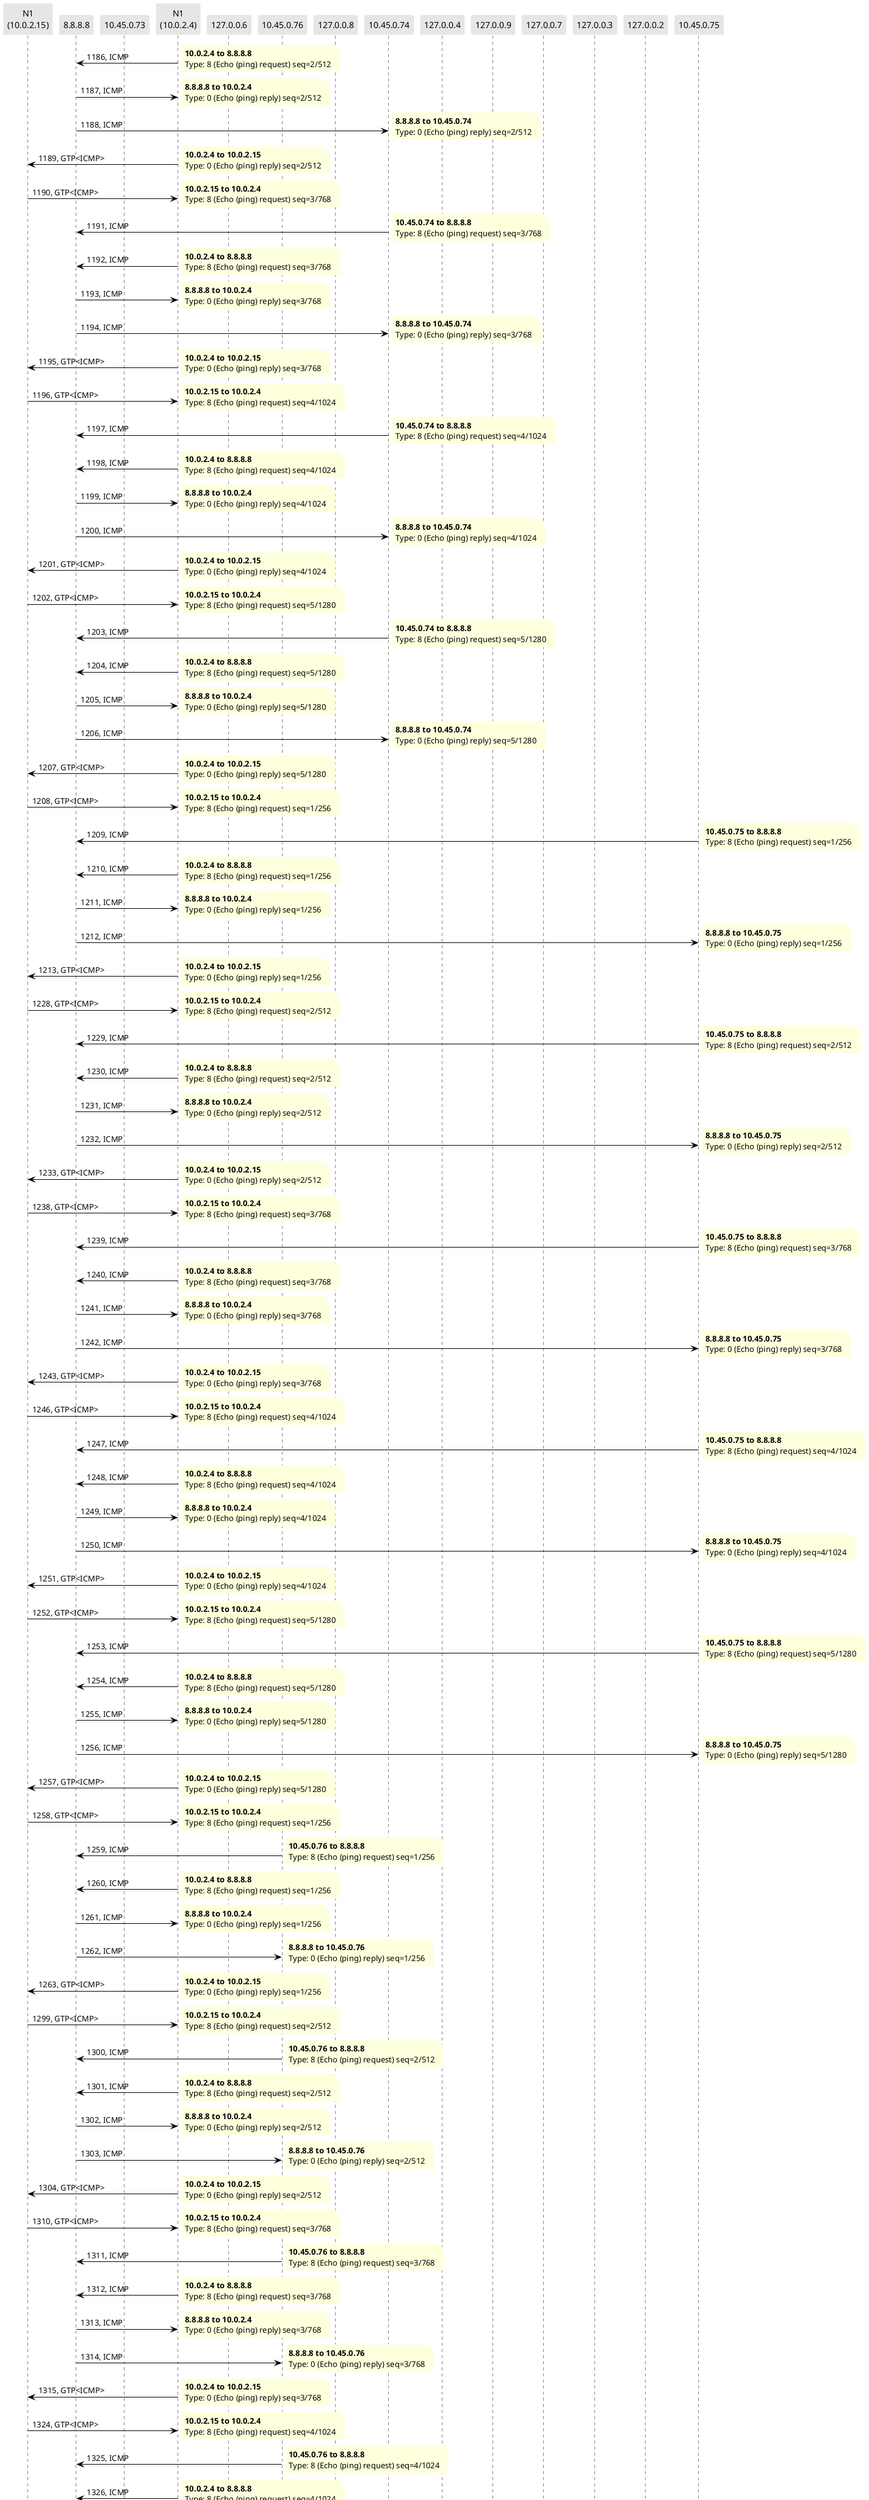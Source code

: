 @startuml
skinparam shadowing false
skinparam NoteBorderColor white
skinparam sequence {
    ArrowColor black
    LifeLineBorderColor black
    LifeLineBackgroundColor black
    ParticipantBorderColor white
    ParticipantBackgroundColor #e6e6e6
}
participant "N1\n(10.0.2.15)" as 10.0.2.15
participant "8.8.8.8"
participant "10.45.0.73"
participant "N1\n(10.0.2.4)" as 10.0.2.4
participant "127.0.0.6"
participant "10.45.0.76"
participant "127.0.0.8"
participant "10.45.0.74"
participant "127.0.0.4"
participant "127.0.0.9"
participant "127.0.0.7"
participant "127.0.0.3"
participant "127.0.0.2"
participant "10.45.0.75"

"10.0.2.4" -> "8.8.8.8": 1186, ICMP

note right
**10.0.2.4 to 8.8.8.8**
Type: 8 (Echo (ping) request) seq=2/512
end note

"8.8.8.8" -> "10.0.2.4": 1187, ICMP

note right
**8.8.8.8 to 10.0.2.4**
Type: 0 (Echo (ping) reply) seq=2/512
end note

"8.8.8.8" -> "10.45.0.74": 1188, ICMP

note right
**8.8.8.8 to 10.45.0.74**
Type: 0 (Echo (ping) reply) seq=2/512
end note

"10.0.2.4" -> "10.0.2.15": 1189, GTP<ICMP>

note right
**10.0.2.4 to 10.0.2.15**
Type: 0 (Echo (ping) reply) seq=2/512
end note

"10.0.2.15" -> "10.0.2.4": 1190, GTP<ICMP>

note right
**10.0.2.15 to 10.0.2.4**
Type: 8 (Echo (ping) request) seq=3/768
end note

"10.45.0.74" -> "8.8.8.8": 1191, ICMP

note right
**10.45.0.74 to 8.8.8.8**
Type: 8 (Echo (ping) request) seq=3/768
end note

"10.0.2.4" -> "8.8.8.8": 1192, ICMP

note right
**10.0.2.4 to 8.8.8.8**
Type: 8 (Echo (ping) request) seq=3/768
end note

"8.8.8.8" -> "10.0.2.4": 1193, ICMP

note right
**8.8.8.8 to 10.0.2.4**
Type: 0 (Echo (ping) reply) seq=3/768
end note

"8.8.8.8" -> "10.45.0.74": 1194, ICMP

note right
**8.8.8.8 to 10.45.0.74**
Type: 0 (Echo (ping) reply) seq=3/768
end note

"10.0.2.4" -> "10.0.2.15": 1195, GTP<ICMP>

note right
**10.0.2.4 to 10.0.2.15**
Type: 0 (Echo (ping) reply) seq=3/768
end note

"10.0.2.15" -> "10.0.2.4": 1196, GTP<ICMP>

note right
**10.0.2.15 to 10.0.2.4**
Type: 8 (Echo (ping) request) seq=4/1024
end note

"10.45.0.74" -> "8.8.8.8": 1197, ICMP

note right
**10.45.0.74 to 8.8.8.8**
Type: 8 (Echo (ping) request) seq=4/1024
end note

"10.0.2.4" -> "8.8.8.8": 1198, ICMP

note right
**10.0.2.4 to 8.8.8.8**
Type: 8 (Echo (ping) request) seq=4/1024
end note

"8.8.8.8" -> "10.0.2.4": 1199, ICMP

note right
**8.8.8.8 to 10.0.2.4**
Type: 0 (Echo (ping) reply) seq=4/1024
end note

"8.8.8.8" -> "10.45.0.74": 1200, ICMP

note right
**8.8.8.8 to 10.45.0.74**
Type: 0 (Echo (ping) reply) seq=4/1024
end note

"10.0.2.4" -> "10.0.2.15": 1201, GTP<ICMP>

note right
**10.0.2.4 to 10.0.2.15**
Type: 0 (Echo (ping) reply) seq=4/1024
end note

"10.0.2.15" -> "10.0.2.4": 1202, GTP<ICMP>

note right
**10.0.2.15 to 10.0.2.4**
Type: 8 (Echo (ping) request) seq=5/1280
end note

"10.45.0.74" -> "8.8.8.8": 1203, ICMP

note right
**10.45.0.74 to 8.8.8.8**
Type: 8 (Echo (ping) request) seq=5/1280
end note

"10.0.2.4" -> "8.8.8.8": 1204, ICMP

note right
**10.0.2.4 to 8.8.8.8**
Type: 8 (Echo (ping) request) seq=5/1280
end note

"8.8.8.8" -> "10.0.2.4": 1205, ICMP

note right
**8.8.8.8 to 10.0.2.4**
Type: 0 (Echo (ping) reply) seq=5/1280
end note

"8.8.8.8" -> "10.45.0.74": 1206, ICMP

note right
**8.8.8.8 to 10.45.0.74**
Type: 0 (Echo (ping) reply) seq=5/1280
end note

"10.0.2.4" -> "10.0.2.15": 1207, GTP<ICMP>

note right
**10.0.2.4 to 10.0.2.15**
Type: 0 (Echo (ping) reply) seq=5/1280
end note

"10.0.2.15" -> "10.0.2.4": 1208, GTP<ICMP>

note right
**10.0.2.15 to 10.0.2.4**
Type: 8 (Echo (ping) request) seq=1/256
end note

"10.45.0.75" -> "8.8.8.8": 1209, ICMP

note right
**10.45.0.75 to 8.8.8.8**
Type: 8 (Echo (ping) request) seq=1/256
end note

"10.0.2.4" -> "8.8.8.8": 1210, ICMP

note right
**10.0.2.4 to 8.8.8.8**
Type: 8 (Echo (ping) request) seq=1/256
end note

"8.8.8.8" -> "10.0.2.4": 1211, ICMP

note right
**8.8.8.8 to 10.0.2.4**
Type: 0 (Echo (ping) reply) seq=1/256
end note

"8.8.8.8" -> "10.45.0.75": 1212, ICMP

note right
**8.8.8.8 to 10.45.0.75**
Type: 0 (Echo (ping) reply) seq=1/256
end note

"10.0.2.4" -> "10.0.2.15": 1213, GTP<ICMP>

note right
**10.0.2.4 to 10.0.2.15**
Type: 0 (Echo (ping) reply) seq=1/256
end note

"10.0.2.15" -> "10.0.2.4": 1228, GTP<ICMP>

note right
**10.0.2.15 to 10.0.2.4**
Type: 8 (Echo (ping) request) seq=2/512
end note

"10.45.0.75" -> "8.8.8.8": 1229, ICMP

note right
**10.45.0.75 to 8.8.8.8**
Type: 8 (Echo (ping) request) seq=2/512
end note

"10.0.2.4" -> "8.8.8.8": 1230, ICMP

note right
**10.0.2.4 to 8.8.8.8**
Type: 8 (Echo (ping) request) seq=2/512
end note

"8.8.8.8" -> "10.0.2.4": 1231, ICMP

note right
**8.8.8.8 to 10.0.2.4**
Type: 0 (Echo (ping) reply) seq=2/512
end note

"8.8.8.8" -> "10.45.0.75": 1232, ICMP

note right
**8.8.8.8 to 10.45.0.75**
Type: 0 (Echo (ping) reply) seq=2/512
end note

"10.0.2.4" -> "10.0.2.15": 1233, GTP<ICMP>

note right
**10.0.2.4 to 10.0.2.15**
Type: 0 (Echo (ping) reply) seq=2/512
end note

"10.0.2.15" -> "10.0.2.4": 1238, GTP<ICMP>

note right
**10.0.2.15 to 10.0.2.4**
Type: 8 (Echo (ping) request) seq=3/768
end note

"10.45.0.75" -> "8.8.8.8": 1239, ICMP

note right
**10.45.0.75 to 8.8.8.8**
Type: 8 (Echo (ping) request) seq=3/768
end note

"10.0.2.4" -> "8.8.8.8": 1240, ICMP

note right
**10.0.2.4 to 8.8.8.8**
Type: 8 (Echo (ping) request) seq=3/768
end note

"8.8.8.8" -> "10.0.2.4": 1241, ICMP

note right
**8.8.8.8 to 10.0.2.4**
Type: 0 (Echo (ping) reply) seq=3/768
end note

"8.8.8.8" -> "10.45.0.75": 1242, ICMP

note right
**8.8.8.8 to 10.45.0.75**
Type: 0 (Echo (ping) reply) seq=3/768
end note

"10.0.2.4" -> "10.0.2.15": 1243, GTP<ICMP>

note right
**10.0.2.4 to 10.0.2.15**
Type: 0 (Echo (ping) reply) seq=3/768
end note

"10.0.2.15" -> "10.0.2.4": 1246, GTP<ICMP>

note right
**10.0.2.15 to 10.0.2.4**
Type: 8 (Echo (ping) request) seq=4/1024
end note

"10.45.0.75" -> "8.8.8.8": 1247, ICMP

note right
**10.45.0.75 to 8.8.8.8**
Type: 8 (Echo (ping) request) seq=4/1024
end note

"10.0.2.4" -> "8.8.8.8": 1248, ICMP

note right
**10.0.2.4 to 8.8.8.8**
Type: 8 (Echo (ping) request) seq=4/1024
end note

"8.8.8.8" -> "10.0.2.4": 1249, ICMP

note right
**8.8.8.8 to 10.0.2.4**
Type: 0 (Echo (ping) reply) seq=4/1024
end note

"8.8.8.8" -> "10.45.0.75": 1250, ICMP

note right
**8.8.8.8 to 10.45.0.75**
Type: 0 (Echo (ping) reply) seq=4/1024
end note

"10.0.2.4" -> "10.0.2.15": 1251, GTP<ICMP>

note right
**10.0.2.4 to 10.0.2.15**
Type: 0 (Echo (ping) reply) seq=4/1024
end note

"10.0.2.15" -> "10.0.2.4": 1252, GTP<ICMP>

note right
**10.0.2.15 to 10.0.2.4**
Type: 8 (Echo (ping) request) seq=5/1280
end note

"10.45.0.75" -> "8.8.8.8": 1253, ICMP

note right
**10.45.0.75 to 8.8.8.8**
Type: 8 (Echo (ping) request) seq=5/1280
end note

"10.0.2.4" -> "8.8.8.8": 1254, ICMP

note right
**10.0.2.4 to 8.8.8.8**
Type: 8 (Echo (ping) request) seq=5/1280
end note

"8.8.8.8" -> "10.0.2.4": 1255, ICMP

note right
**8.8.8.8 to 10.0.2.4**
Type: 0 (Echo (ping) reply) seq=5/1280
end note

"8.8.8.8" -> "10.45.0.75": 1256, ICMP

note right
**8.8.8.8 to 10.45.0.75**
Type: 0 (Echo (ping) reply) seq=5/1280
end note

"10.0.2.4" -> "10.0.2.15": 1257, GTP<ICMP>

note right
**10.0.2.4 to 10.0.2.15**
Type: 0 (Echo (ping) reply) seq=5/1280
end note

"10.0.2.15" -> "10.0.2.4": 1258, GTP<ICMP>

note right
**10.0.2.15 to 10.0.2.4**
Type: 8 (Echo (ping) request) seq=1/256
end note

"10.45.0.76" -> "8.8.8.8": 1259, ICMP

note right
**10.45.0.76 to 8.8.8.8**
Type: 8 (Echo (ping) request) seq=1/256
end note

"10.0.2.4" -> "8.8.8.8": 1260, ICMP

note right
**10.0.2.4 to 8.8.8.8**
Type: 8 (Echo (ping) request) seq=1/256
end note

"8.8.8.8" -> "10.0.2.4": 1261, ICMP

note right
**8.8.8.8 to 10.0.2.4**
Type: 0 (Echo (ping) reply) seq=1/256
end note

"8.8.8.8" -> "10.45.0.76": 1262, ICMP

note right
**8.8.8.8 to 10.45.0.76**
Type: 0 (Echo (ping) reply) seq=1/256
end note

"10.0.2.4" -> "10.0.2.15": 1263, GTP<ICMP>

note right
**10.0.2.4 to 10.0.2.15**
Type: 0 (Echo (ping) reply) seq=1/256
end note

"10.0.2.15" -> "10.0.2.4": 1299, GTP<ICMP>

note right
**10.0.2.15 to 10.0.2.4**
Type: 8 (Echo (ping) request) seq=2/512
end note

"10.45.0.76" -> "8.8.8.8": 1300, ICMP

note right
**10.45.0.76 to 8.8.8.8**
Type: 8 (Echo (ping) request) seq=2/512
end note

"10.0.2.4" -> "8.8.8.8": 1301, ICMP

note right
**10.0.2.4 to 8.8.8.8**
Type: 8 (Echo (ping) request) seq=2/512
end note

"8.8.8.8" -> "10.0.2.4": 1302, ICMP

note right
**8.8.8.8 to 10.0.2.4**
Type: 0 (Echo (ping) reply) seq=2/512
end note

"8.8.8.8" -> "10.45.0.76": 1303, ICMP

note right
**8.8.8.8 to 10.45.0.76**
Type: 0 (Echo (ping) reply) seq=2/512
end note

"10.0.2.4" -> "10.0.2.15": 1304, GTP<ICMP>

note right
**10.0.2.4 to 10.0.2.15**
Type: 0 (Echo (ping) reply) seq=2/512
end note

"10.0.2.15" -> "10.0.2.4": 1310, GTP<ICMP>

note right
**10.0.2.15 to 10.0.2.4**
Type: 8 (Echo (ping) request) seq=3/768
end note

"10.45.0.76" -> "8.8.8.8": 1311, ICMP

note right
**10.45.0.76 to 8.8.8.8**
Type: 8 (Echo (ping) request) seq=3/768
end note

"10.0.2.4" -> "8.8.8.8": 1312, ICMP

note right
**10.0.2.4 to 8.8.8.8**
Type: 8 (Echo (ping) request) seq=3/768
end note

"8.8.8.8" -> "10.0.2.4": 1313, ICMP

note right
**8.8.8.8 to 10.0.2.4**
Type: 0 (Echo (ping) reply) seq=3/768
end note

"8.8.8.8" -> "10.45.0.76": 1314, ICMP

note right
**8.8.8.8 to 10.45.0.76**
Type: 0 (Echo (ping) reply) seq=3/768
end note

"10.0.2.4" -> "10.0.2.15": 1315, GTP<ICMP>

note right
**10.0.2.4 to 10.0.2.15**
Type: 0 (Echo (ping) reply) seq=3/768
end note

"10.0.2.15" -> "10.0.2.4": 1324, GTP<ICMP>

note right
**10.0.2.15 to 10.0.2.4**
Type: 8 (Echo (ping) request) seq=4/1024
end note

"10.45.0.76" -> "8.8.8.8": 1325, ICMP

note right
**10.45.0.76 to 8.8.8.8**
Type: 8 (Echo (ping) request) seq=4/1024
end note

"10.0.2.4" -> "8.8.8.8": 1326, ICMP

note right
**10.0.2.4 to 8.8.8.8**
Type: 8 (Echo (ping) request) seq=4/1024
end note

"8.8.8.8" -> "10.0.2.4": 1327, ICMP

note right
**8.8.8.8 to 10.0.2.4**
Type: 0 (Echo (ping) reply) seq=4/1024
end note

"8.8.8.8" -> "10.45.0.76": 1328, ICMP

note right
**8.8.8.8 to 10.45.0.76**
Type: 0 (Echo (ping) reply) seq=4/1024
end note

"10.0.2.4" -> "10.0.2.15": 1329, GTP<ICMP>

note right
**10.0.2.4 to 10.0.2.15**
Type: 0 (Echo (ping) reply) seq=4/1024
end note

"10.0.2.15" -> "10.0.2.4": 1334, GTP<ICMP>

note right
**10.0.2.15 to 10.0.2.4**
Type: 8 (Echo (ping) request) seq=5/1280
end note

"10.45.0.76" -> "8.8.8.8": 1335, ICMP

note right
**10.45.0.76 to 8.8.8.8**
Type: 8 (Echo (ping) request) seq=5/1280
end note

"10.0.2.4" -> "8.8.8.8": 1336, ICMP

note right
**10.0.2.4 to 8.8.8.8**
Type: 8 (Echo (ping) request) seq=5/1280
end note

"8.8.8.8" -> "10.0.2.4": 1337, ICMP

note right
**8.8.8.8 to 10.0.2.4**
Type: 0 (Echo (ping) reply) seq=5/1280
end note

"8.8.8.8" -> "10.45.0.76": 1338, ICMP

note right
**8.8.8.8 to 10.45.0.76**
Type: 0 (Echo (ping) reply) seq=5/1280
end note

"10.0.2.4" -> "10.0.2.15": 1339, GTP<ICMP>

note right
**10.0.2.4 to 10.0.2.15**
Type: 0 (Echo (ping) reply) seq=5/1280
end note

@enduml
